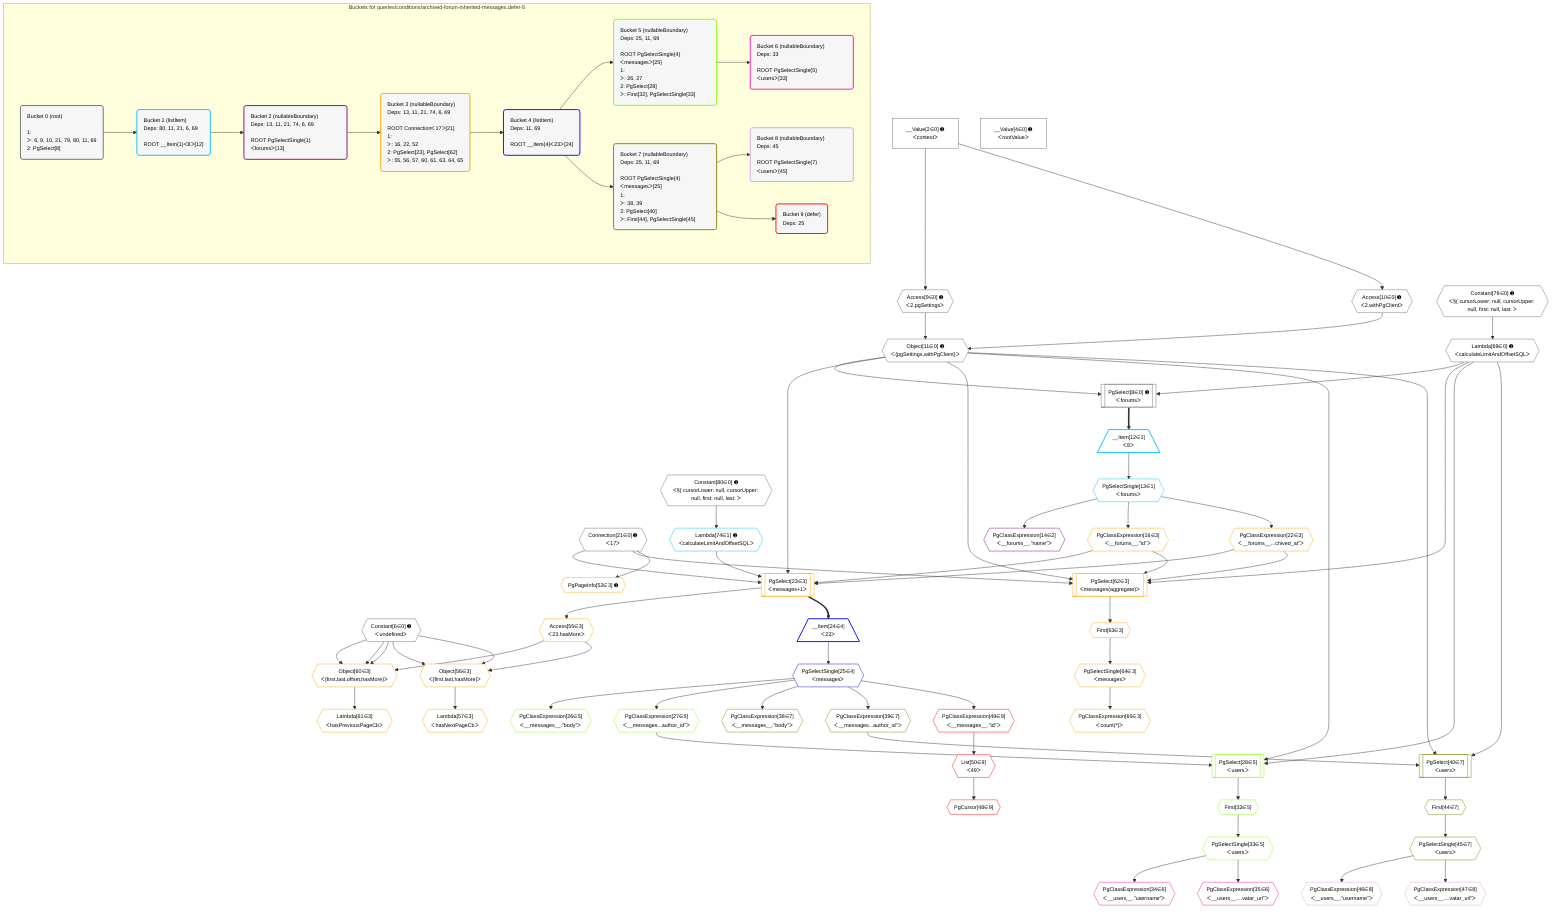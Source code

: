 %%{init: {'themeVariables': { 'fontSize': '12px'}}}%%
graph TD
    classDef path fill:#eee,stroke:#000,color:#000
    classDef plan fill:#fff,stroke-width:1px,color:#000
    classDef itemplan fill:#fff,stroke-width:2px,color:#000
    classDef unbatchedplan fill:#dff,stroke-width:1px,color:#000
    classDef sideeffectplan fill:#fcc,stroke-width:2px,color:#000
    classDef bucket fill:#f6f6f6,color:#000,stroke-width:2px,text-align:left


    %% plan dependencies
    PgSelect8[["PgSelect[8∈0] ➊<br />ᐸforumsᐳ"]]:::plan
    Object11{{"Object[11∈0] ➊<br />ᐸ{pgSettings,withPgClient}ᐳ"}}:::plan
    Lambda69{{"Lambda[69∈0] ➊<br />ᐸcalculateLimitAndOffsetSQLᐳ"}}:::plan
    Object11 & Lambda69 --> PgSelect8
    Access9{{"Access[9∈0] ➊<br />ᐸ2.pgSettingsᐳ"}}:::plan
    Access10{{"Access[10∈0] ➊<br />ᐸ2.withPgClientᐳ"}}:::plan
    Access9 & Access10 --> Object11
    __Value2["__Value[2∈0] ➊<br />ᐸcontextᐳ"]:::plan
    __Value2 --> Access9
    __Value2 --> Access10
    Constant79{{"Constant[79∈0] ➊<br />ᐸ§{ cursorLower: null, cursorUpper: null, first: null, last: ᐳ"}}:::plan
    Constant79 --> Lambda69
    __Value4["__Value[4∈0] ➊<br />ᐸrootValueᐳ"]:::plan
    Constant6{{"Constant[6∈0] ➊<br />ᐸundefinedᐳ"}}:::plan
    Connection21{{"Connection[21∈0] ➊<br />ᐸ17ᐳ"}}:::plan
    Constant80{{"Constant[80∈0] ➊<br />ᐸ§{ cursorLower: null, cursorUpper: null, first: null, last: ᐳ"}}:::plan
    __Item12[/"__Item[12∈1]<br />ᐸ8ᐳ"\]:::itemplan
    PgSelect8 ==> __Item12
    PgSelectSingle13{{"PgSelectSingle[13∈1]<br />ᐸforumsᐳ"}}:::plan
    __Item12 --> PgSelectSingle13
    Lambda74{{"Lambda[74∈1] ➊<br />ᐸcalculateLimitAndOffsetSQLᐳ"}}:::plan
    Constant80 --> Lambda74
    PgClassExpression14{{"PgClassExpression[14∈2]<br />ᐸ__forums__.”name”ᐳ"}}:::plan
    PgSelectSingle13 --> PgClassExpression14
    PgSelect23[["PgSelect[23∈3]<br />ᐸmessages+1ᐳ"]]:::plan
    PgClassExpression16{{"PgClassExpression[16∈3]<br />ᐸ__forums__.”id”ᐳ"}}:::plan
    PgClassExpression22{{"PgClassExpression[22∈3]<br />ᐸ__forums__...chived_at”ᐳ"}}:::plan
    Object11 & PgClassExpression16 & PgClassExpression22 & Connection21 & Lambda74 --> PgSelect23
    PgSelect62[["PgSelect[62∈3]<br />ᐸmessages(aggregate)ᐳ"]]:::plan
    Object11 & PgClassExpression16 & PgClassExpression22 & Connection21 & Lambda69 --> PgSelect62
    Object60{{"Object[60∈3]<br />ᐸ{first,last,offset,hasMore}ᐳ"}}:::plan
    Access55{{"Access[55∈3]<br />ᐸ23.hasMoreᐳ"}}:::plan
    Constant6 & Constant6 & Constant6 & Access55 --> Object60
    Object56{{"Object[56∈3]<br />ᐸ{first,last,hasMore}ᐳ"}}:::plan
    Constant6 & Constant6 & Access55 --> Object56
    PgSelectSingle13 --> PgClassExpression16
    PgSelectSingle13 --> PgClassExpression22
    PgPageInfo52{{"PgPageInfo[52∈3] ➊"}}:::plan
    Connection21 --> PgPageInfo52
    PgSelect23 --> Access55
    Lambda57{{"Lambda[57∈3]<br />ᐸhasNextPageCbᐳ"}}:::plan
    Object56 --> Lambda57
    Lambda61{{"Lambda[61∈3]<br />ᐸhasPreviousPageCbᐳ"}}:::plan
    Object60 --> Lambda61
    First63{{"First[63∈3]"}}:::plan
    PgSelect62 --> First63
    PgSelectSingle64{{"PgSelectSingle[64∈3]<br />ᐸmessagesᐳ"}}:::plan
    First63 --> PgSelectSingle64
    PgClassExpression65{{"PgClassExpression[65∈3]<br />ᐸcount(*)ᐳ"}}:::plan
    PgSelectSingle64 --> PgClassExpression65
    __Item24[/"__Item[24∈4]<br />ᐸ23ᐳ"\]:::itemplan
    PgSelect23 ==> __Item24
    PgSelectSingle25{{"PgSelectSingle[25∈4]<br />ᐸmessagesᐳ"}}:::plan
    __Item24 --> PgSelectSingle25
    PgSelect28[["PgSelect[28∈5]<br />ᐸusersᐳ"]]:::plan
    PgClassExpression27{{"PgClassExpression[27∈5]<br />ᐸ__messages...author_id”ᐳ"}}:::plan
    Object11 & PgClassExpression27 & Lambda69 --> PgSelect28
    PgClassExpression26{{"PgClassExpression[26∈5]<br />ᐸ__messages__.”body”ᐳ"}}:::plan
    PgSelectSingle25 --> PgClassExpression26
    PgSelectSingle25 --> PgClassExpression27
    First32{{"First[32∈5]"}}:::plan
    PgSelect28 --> First32
    PgSelectSingle33{{"PgSelectSingle[33∈5]<br />ᐸusersᐳ"}}:::plan
    First32 --> PgSelectSingle33
    PgClassExpression34{{"PgClassExpression[34∈6]<br />ᐸ__users__.”username”ᐳ"}}:::plan
    PgSelectSingle33 --> PgClassExpression34
    PgClassExpression35{{"PgClassExpression[35∈6]<br />ᐸ__users__....vatar_url”ᐳ"}}:::plan
    PgSelectSingle33 --> PgClassExpression35
    PgSelect40[["PgSelect[40∈7]<br />ᐸusersᐳ"]]:::plan
    PgClassExpression39{{"PgClassExpression[39∈7]<br />ᐸ__messages...author_id”ᐳ"}}:::plan
    Object11 & PgClassExpression39 & Lambda69 --> PgSelect40
    PgClassExpression38{{"PgClassExpression[38∈7]<br />ᐸ__messages__.”body”ᐳ"}}:::plan
    PgSelectSingle25 --> PgClassExpression38
    PgSelectSingle25 --> PgClassExpression39
    First44{{"First[44∈7]"}}:::plan
    PgSelect40 --> First44
    PgSelectSingle45{{"PgSelectSingle[45∈7]<br />ᐸusersᐳ"}}:::plan
    First44 --> PgSelectSingle45
    PgClassExpression46{{"PgClassExpression[46∈8]<br />ᐸ__users__.”username”ᐳ"}}:::plan
    PgSelectSingle45 --> PgClassExpression46
    PgClassExpression47{{"PgClassExpression[47∈8]<br />ᐸ__users__....vatar_url”ᐳ"}}:::plan
    PgSelectSingle45 --> PgClassExpression47
    PgCursor48{{"PgCursor[48∈9]"}}:::plan
    List50{{"List[50∈9]<br />ᐸ49ᐳ"}}:::plan
    List50 --> PgCursor48
    PgClassExpression49{{"PgClassExpression[49∈9]<br />ᐸ__messages__.”id”ᐳ"}}:::plan
    PgSelectSingle25 --> PgClassExpression49
    PgClassExpression49 --> List50

    %% define steps

    subgraph "Buckets for queries/conditions/archived-forum-inherited-messages.defer-5"
    Bucket0("Bucket 0 (root)<br /><br />1: <br />ᐳ: 6, 9, 10, 21, 79, 80, 11, 69<br />2: PgSelect[8]"):::bucket
    classDef bucket0 stroke:#696969
    class Bucket0,__Value2,__Value4,Constant6,PgSelect8,Access9,Access10,Object11,Connection21,Lambda69,Constant79,Constant80 bucket0
    Bucket1("Bucket 1 (listItem)<br />Deps: 80, 11, 21, 6, 69<br /><br />ROOT __Item{1}ᐸ8ᐳ[12]"):::bucket
    classDef bucket1 stroke:#00bfff
    class Bucket1,__Item12,PgSelectSingle13,Lambda74 bucket1
    Bucket2("Bucket 2 (nullableBoundary)<br />Deps: 13, 11, 21, 74, 6, 69<br /><br />ROOT PgSelectSingle{1}ᐸforumsᐳ[13]"):::bucket
    classDef bucket2 stroke:#7f007f
    class Bucket2,PgClassExpression14 bucket2
    Bucket3("Bucket 3 (nullableBoundary)<br />Deps: 13, 11, 21, 74, 6, 69<br /><br />ROOT Connectionᐸ17ᐳ[21]<br />1: <br />ᐳ: 16, 22, 52<br />2: PgSelect[23], PgSelect[62]<br />ᐳ: 55, 56, 57, 60, 61, 63, 64, 65"):::bucket
    classDef bucket3 stroke:#ffa500
    class Bucket3,PgClassExpression16,PgClassExpression22,PgSelect23,PgPageInfo52,Access55,Object56,Lambda57,Object60,Lambda61,PgSelect62,First63,PgSelectSingle64,PgClassExpression65 bucket3
    Bucket4("Bucket 4 (listItem)<br />Deps: 11, 69<br /><br />ROOT __Item{4}ᐸ23ᐳ[24]"):::bucket
    classDef bucket4 stroke:#0000ff
    class Bucket4,__Item24,PgSelectSingle25 bucket4
    Bucket5("Bucket 5 (nullableBoundary)<br />Deps: 25, 11, 69<br /><br />ROOT PgSelectSingle{4}ᐸmessagesᐳ[25]<br />1: <br />ᐳ: 26, 27<br />2: PgSelect[28]<br />ᐳ: First[32], PgSelectSingle[33]"):::bucket
    classDef bucket5 stroke:#7fff00
    class Bucket5,PgClassExpression26,PgClassExpression27,PgSelect28,First32,PgSelectSingle33 bucket5
    Bucket6("Bucket 6 (nullableBoundary)<br />Deps: 33<br /><br />ROOT PgSelectSingle{5}ᐸusersᐳ[33]"):::bucket
    classDef bucket6 stroke:#ff1493
    class Bucket6,PgClassExpression34,PgClassExpression35 bucket6
    Bucket7("Bucket 7 (nullableBoundary)<br />Deps: 25, 11, 69<br /><br />ROOT PgSelectSingle{4}ᐸmessagesᐳ[25]<br />1: <br />ᐳ: 38, 39<br />2: PgSelect[40]<br />ᐳ: First[44], PgSelectSingle[45]"):::bucket
    classDef bucket7 stroke:#808000
    class Bucket7,PgClassExpression38,PgClassExpression39,PgSelect40,First44,PgSelectSingle45 bucket7
    Bucket8("Bucket 8 (nullableBoundary)<br />Deps: 45<br /><br />ROOT PgSelectSingle{7}ᐸusersᐳ[45]"):::bucket
    classDef bucket8 stroke:#dda0dd
    class Bucket8,PgClassExpression46,PgClassExpression47 bucket8
    Bucket9("Bucket 9 (defer)<br />Deps: 25"):::bucket
    classDef bucket9 stroke:#ff0000
    class Bucket9,PgCursor48,PgClassExpression49,List50 bucket9
    Bucket0 --> Bucket1
    Bucket1 --> Bucket2
    Bucket2 --> Bucket3
    Bucket3 --> Bucket4
    Bucket4 --> Bucket5 & Bucket7
    Bucket5 --> Bucket6
    Bucket7 --> Bucket8 & Bucket9
    end